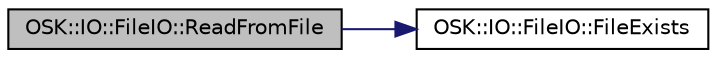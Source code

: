 digraph "OSK::IO::FileIO::ReadFromFile"
{
 // LATEX_PDF_SIZE
  edge [fontname="Helvetica",fontsize="10",labelfontname="Helvetica",labelfontsize="10"];
  node [fontname="Helvetica",fontsize="10",shape=record];
  rankdir="LR";
  Node1 [label="OSK::IO::FileIO::ReadFromFile",height=0.2,width=0.4,color="black", fillcolor="grey75", style="filled", fontcolor="black",tooltip="Lee un archivo de texto."];
  Node1 -> Node2 [color="midnightblue",fontsize="10",style="solid",fontname="Helvetica"];
  Node2 [label="OSK::IO::FileIO::FileExists",height=0.2,width=0.4,color="black", fillcolor="white", style="filled",URL="$class_o_s_k_1_1_i_o_1_1_file_i_o.html#ac7fe213b79ce97b178a7e27f7216a2f4",tooltip="Comprueba si un archivo existe."];
}
